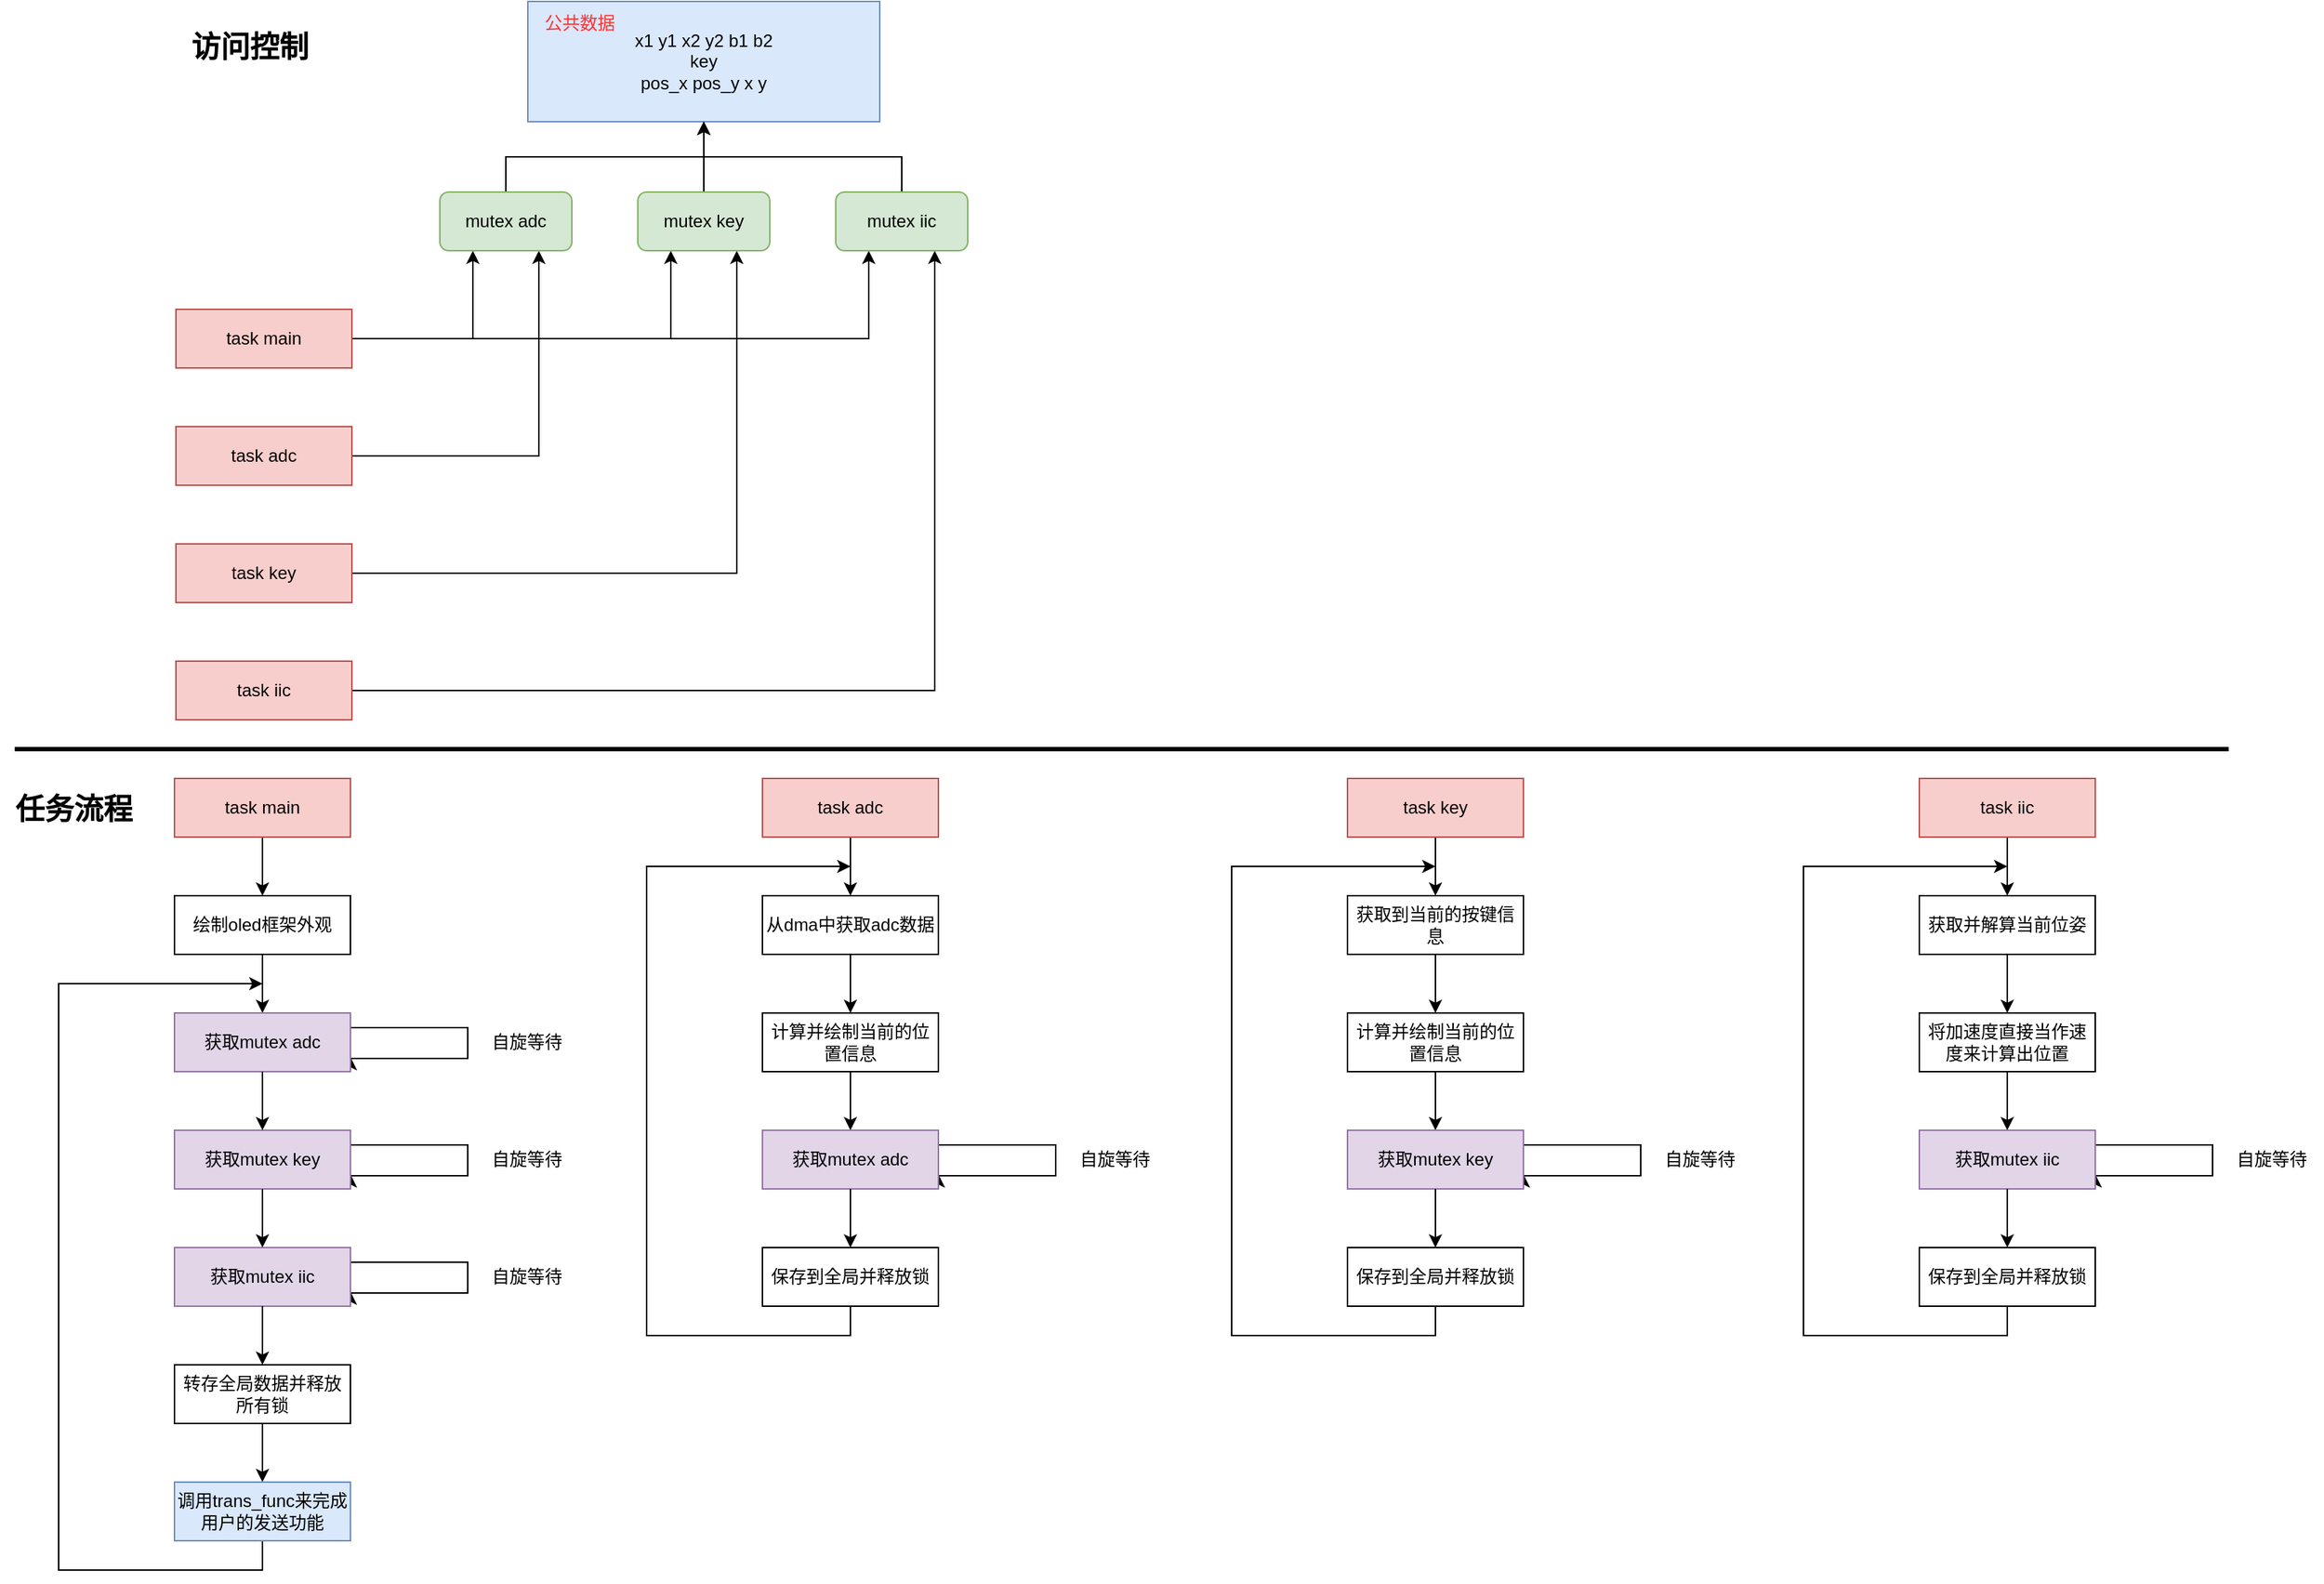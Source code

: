 <mxfile version="22.0.4" type="device">
  <diagram name="第 1 页" id="uA41gvpVfqhRkLP_ePot">
    <mxGraphModel dx="837" dy="585" grid="1" gridSize="10" guides="1" tooltips="1" connect="1" arrows="1" fold="1" page="1" pageScale="1" pageWidth="827" pageHeight="1169" math="0" shadow="0">
      <root>
        <mxCell id="0" />
        <mxCell id="1" parent="0" />
        <mxCell id="zfYnsxkwRtk1zKmm3KhY-11" style="edgeStyle=orthogonalEdgeStyle;rounded=0;orthogonalLoop=1;jettySize=auto;html=1;exitX=1;exitY=0.5;exitDx=0;exitDy=0;entryX=0.25;entryY=1;entryDx=0;entryDy=0;" edge="1" parent="1" source="zfYnsxkwRtk1zKmm3KhY-3" target="zfYnsxkwRtk1zKmm3KhY-8">
          <mxGeometry relative="1" as="geometry" />
        </mxCell>
        <mxCell id="zfYnsxkwRtk1zKmm3KhY-17" style="edgeStyle=orthogonalEdgeStyle;rounded=0;orthogonalLoop=1;jettySize=auto;html=1;exitX=1;exitY=0.5;exitDx=0;exitDy=0;entryX=0.25;entryY=1;entryDx=0;entryDy=0;" edge="1" parent="1" source="zfYnsxkwRtk1zKmm3KhY-3" target="zfYnsxkwRtk1zKmm3KhY-9">
          <mxGeometry relative="1" as="geometry" />
        </mxCell>
        <mxCell id="zfYnsxkwRtk1zKmm3KhY-19" style="edgeStyle=orthogonalEdgeStyle;rounded=0;orthogonalLoop=1;jettySize=auto;html=1;exitX=1;exitY=0.5;exitDx=0;exitDy=0;entryX=0.25;entryY=1;entryDx=0;entryDy=0;" edge="1" parent="1" source="zfYnsxkwRtk1zKmm3KhY-3" target="zfYnsxkwRtk1zKmm3KhY-10">
          <mxGeometry relative="1" as="geometry" />
        </mxCell>
        <mxCell id="zfYnsxkwRtk1zKmm3KhY-3" value="task main" style="rounded=0;whiteSpace=wrap;html=1;fillColor=#f8cecc;strokeColor=#b85450;" vertex="1" parent="1">
          <mxGeometry x="120" y="280" width="120" height="40" as="geometry" />
        </mxCell>
        <mxCell id="zfYnsxkwRtk1zKmm3KhY-15" style="edgeStyle=orthogonalEdgeStyle;rounded=0;orthogonalLoop=1;jettySize=auto;html=1;exitX=1;exitY=0.5;exitDx=0;exitDy=0;entryX=0.75;entryY=1;entryDx=0;entryDy=0;" edge="1" parent="1" source="zfYnsxkwRtk1zKmm3KhY-4" target="zfYnsxkwRtk1zKmm3KhY-8">
          <mxGeometry relative="1" as="geometry" />
        </mxCell>
        <mxCell id="zfYnsxkwRtk1zKmm3KhY-4" value="task adc" style="rounded=0;whiteSpace=wrap;html=1;fillColor=#f8cecc;strokeColor=#b85450;" vertex="1" parent="1">
          <mxGeometry x="120" y="360" width="120" height="40" as="geometry" />
        </mxCell>
        <mxCell id="zfYnsxkwRtk1zKmm3KhY-16" style="edgeStyle=orthogonalEdgeStyle;rounded=0;orthogonalLoop=1;jettySize=auto;html=1;exitX=1;exitY=0.5;exitDx=0;exitDy=0;entryX=0.75;entryY=1;entryDx=0;entryDy=0;" edge="1" parent="1" source="zfYnsxkwRtk1zKmm3KhY-5" target="zfYnsxkwRtk1zKmm3KhY-9">
          <mxGeometry relative="1" as="geometry" />
        </mxCell>
        <mxCell id="zfYnsxkwRtk1zKmm3KhY-5" value="task key" style="rounded=0;whiteSpace=wrap;html=1;fillColor=#f8cecc;strokeColor=#b85450;" vertex="1" parent="1">
          <mxGeometry x="120" y="440" width="120" height="40" as="geometry" />
        </mxCell>
        <mxCell id="zfYnsxkwRtk1zKmm3KhY-18" style="edgeStyle=orthogonalEdgeStyle;rounded=0;orthogonalLoop=1;jettySize=auto;html=1;exitX=1;exitY=0.5;exitDx=0;exitDy=0;entryX=0.75;entryY=1;entryDx=0;entryDy=0;" edge="1" parent="1" source="zfYnsxkwRtk1zKmm3KhY-6" target="zfYnsxkwRtk1zKmm3KhY-10">
          <mxGeometry relative="1" as="geometry" />
        </mxCell>
        <mxCell id="zfYnsxkwRtk1zKmm3KhY-6" value="task iic" style="rounded=0;whiteSpace=wrap;html=1;fillColor=#f8cecc;strokeColor=#b85450;" vertex="1" parent="1">
          <mxGeometry x="120" y="520" width="120" height="40" as="geometry" />
        </mxCell>
        <mxCell id="zfYnsxkwRtk1zKmm3KhY-7" value="" style="group" vertex="1" connectable="0" parent="1">
          <mxGeometry x="360" y="70" width="240" height="82" as="geometry" />
        </mxCell>
        <mxCell id="zfYnsxkwRtk1zKmm3KhY-1" value="x1 y1 x2 y2 b1 b2&lt;br&gt;key&lt;br&gt;pos_x pos_y x y" style="rounded=0;whiteSpace=wrap;html=1;fillColor=#dae8fc;strokeColor=#6c8ebf;" vertex="1" parent="zfYnsxkwRtk1zKmm3KhY-7">
          <mxGeometry width="240" height="82" as="geometry" />
        </mxCell>
        <mxCell id="zfYnsxkwRtk1zKmm3KhY-2" value="&lt;font color=&quot;#ff3333&quot;&gt;公共数据&lt;/font&gt;" style="text;html=1;align=center;verticalAlign=middle;resizable=0;points=[];autosize=1;strokeColor=none;fillColor=none;" vertex="1" parent="zfYnsxkwRtk1zKmm3KhY-7">
          <mxGeometry width="70" height="30" as="geometry" />
        </mxCell>
        <mxCell id="zfYnsxkwRtk1zKmm3KhY-12" style="edgeStyle=orthogonalEdgeStyle;rounded=0;orthogonalLoop=1;jettySize=auto;html=1;exitX=0.5;exitY=0;exitDx=0;exitDy=0;entryX=0.5;entryY=1;entryDx=0;entryDy=0;" edge="1" parent="1" source="zfYnsxkwRtk1zKmm3KhY-8" target="zfYnsxkwRtk1zKmm3KhY-1">
          <mxGeometry relative="1" as="geometry" />
        </mxCell>
        <mxCell id="zfYnsxkwRtk1zKmm3KhY-8" value="mutex adc" style="rounded=1;whiteSpace=wrap;html=1;fillColor=#d5e8d4;strokeColor=#82b366;" vertex="1" parent="1">
          <mxGeometry x="300" y="200" width="90" height="40" as="geometry" />
        </mxCell>
        <mxCell id="zfYnsxkwRtk1zKmm3KhY-13" style="edgeStyle=orthogonalEdgeStyle;rounded=0;orthogonalLoop=1;jettySize=auto;html=1;exitX=0.5;exitY=0;exitDx=0;exitDy=0;entryX=0.5;entryY=1;entryDx=0;entryDy=0;" edge="1" parent="1" source="zfYnsxkwRtk1zKmm3KhY-9" target="zfYnsxkwRtk1zKmm3KhY-1">
          <mxGeometry relative="1" as="geometry" />
        </mxCell>
        <mxCell id="zfYnsxkwRtk1zKmm3KhY-9" value="mutex key" style="rounded=1;whiteSpace=wrap;html=1;fillColor=#d5e8d4;strokeColor=#82b366;" vertex="1" parent="1">
          <mxGeometry x="435" y="200" width="90" height="40" as="geometry" />
        </mxCell>
        <mxCell id="zfYnsxkwRtk1zKmm3KhY-14" style="edgeStyle=orthogonalEdgeStyle;rounded=0;orthogonalLoop=1;jettySize=auto;html=1;exitX=0.5;exitY=0;exitDx=0;exitDy=0;entryX=0.5;entryY=1;entryDx=0;entryDy=0;" edge="1" parent="1" source="zfYnsxkwRtk1zKmm3KhY-10" target="zfYnsxkwRtk1zKmm3KhY-1">
          <mxGeometry relative="1" as="geometry" />
        </mxCell>
        <mxCell id="zfYnsxkwRtk1zKmm3KhY-10" value="mutex iic&lt;br&gt;" style="rounded=1;whiteSpace=wrap;html=1;fillColor=#d5e8d4;strokeColor=#82b366;" vertex="1" parent="1">
          <mxGeometry x="570" y="200" width="90" height="40" as="geometry" />
        </mxCell>
        <mxCell id="zfYnsxkwRtk1zKmm3KhY-20" value="&lt;font style=&quot;font-size: 20px;&quot;&gt;&lt;b&gt;访问控制&lt;/b&gt;&lt;/font&gt;" style="text;html=1;align=center;verticalAlign=middle;resizable=0;points=[];autosize=1;strokeColor=none;fillColor=none;" vertex="1" parent="1">
          <mxGeometry x="120" y="80" width="100" height="40" as="geometry" />
        </mxCell>
        <mxCell id="zfYnsxkwRtk1zKmm3KhY-23" value="" style="edgeStyle=orthogonalEdgeStyle;rounded=0;orthogonalLoop=1;jettySize=auto;html=1;" edge="1" parent="1" source="zfYnsxkwRtk1zKmm3KhY-21" target="zfYnsxkwRtk1zKmm3KhY-22">
          <mxGeometry relative="1" as="geometry" />
        </mxCell>
        <mxCell id="zfYnsxkwRtk1zKmm3KhY-21" value="task main" style="rounded=0;whiteSpace=wrap;html=1;fillColor=#f8cecc;strokeColor=#b85450;" vertex="1" parent="1">
          <mxGeometry x="119" y="600" width="120" height="40" as="geometry" />
        </mxCell>
        <mxCell id="zfYnsxkwRtk1zKmm3KhY-25" value="" style="edgeStyle=orthogonalEdgeStyle;rounded=0;orthogonalLoop=1;jettySize=auto;html=1;" edge="1" parent="1" source="zfYnsxkwRtk1zKmm3KhY-22" target="zfYnsxkwRtk1zKmm3KhY-24">
          <mxGeometry relative="1" as="geometry" />
        </mxCell>
        <mxCell id="zfYnsxkwRtk1zKmm3KhY-22" value="绘制oled框架外观" style="rounded=0;whiteSpace=wrap;html=1;" vertex="1" parent="1">
          <mxGeometry x="119" y="680" width="120" height="40" as="geometry" />
        </mxCell>
        <mxCell id="zfYnsxkwRtk1zKmm3KhY-29" value="" style="group" vertex="1" connectable="0" parent="1">
          <mxGeometry x="119" y="760" width="275" height="40" as="geometry" />
        </mxCell>
        <mxCell id="zfYnsxkwRtk1zKmm3KhY-26" style="edgeStyle=orthogonalEdgeStyle;rounded=0;orthogonalLoop=1;jettySize=auto;html=1;exitX=1;exitY=0.25;exitDx=0;exitDy=0;entryX=1;entryY=0.75;entryDx=0;entryDy=0;" edge="1" parent="zfYnsxkwRtk1zKmm3KhY-29" source="zfYnsxkwRtk1zKmm3KhY-24" target="zfYnsxkwRtk1zKmm3KhY-24">
          <mxGeometry relative="1" as="geometry">
            <mxPoint x="230" y="30" as="targetPoint" />
            <Array as="points">
              <mxPoint x="200" y="10" />
              <mxPoint x="200" y="31" />
            </Array>
          </mxGeometry>
        </mxCell>
        <mxCell id="zfYnsxkwRtk1zKmm3KhY-24" value="获取mutex adc" style="rounded=0;whiteSpace=wrap;html=1;fillColor=#e1d5e7;strokeColor=#9673a6;" vertex="1" parent="zfYnsxkwRtk1zKmm3KhY-29">
          <mxGeometry width="120" height="40" as="geometry" />
        </mxCell>
        <mxCell id="zfYnsxkwRtk1zKmm3KhY-27" value="自旋等待" style="text;html=1;align=center;verticalAlign=middle;resizable=0;points=[];autosize=1;strokeColor=none;fillColor=none;" vertex="1" parent="zfYnsxkwRtk1zKmm3KhY-29">
          <mxGeometry x="205" y="5" width="70" height="30" as="geometry" />
        </mxCell>
        <mxCell id="zfYnsxkwRtk1zKmm3KhY-30" value="" style="group" vertex="1" connectable="0" parent="1">
          <mxGeometry x="119" y="840" width="275" height="40" as="geometry" />
        </mxCell>
        <mxCell id="zfYnsxkwRtk1zKmm3KhY-31" style="edgeStyle=orthogonalEdgeStyle;rounded=0;orthogonalLoop=1;jettySize=auto;html=1;exitX=1;exitY=0.25;exitDx=0;exitDy=0;entryX=1;entryY=0.75;entryDx=0;entryDy=0;" edge="1" parent="zfYnsxkwRtk1zKmm3KhY-30" source="zfYnsxkwRtk1zKmm3KhY-32" target="zfYnsxkwRtk1zKmm3KhY-32">
          <mxGeometry relative="1" as="geometry">
            <mxPoint x="230" y="30" as="targetPoint" />
            <Array as="points">
              <mxPoint x="200" y="10" />
              <mxPoint x="200" y="31" />
            </Array>
          </mxGeometry>
        </mxCell>
        <mxCell id="zfYnsxkwRtk1zKmm3KhY-32" value="获取mutex key" style="rounded=0;whiteSpace=wrap;html=1;fillColor=#e1d5e7;strokeColor=#9673a6;" vertex="1" parent="zfYnsxkwRtk1zKmm3KhY-30">
          <mxGeometry width="120" height="40" as="geometry" />
        </mxCell>
        <mxCell id="zfYnsxkwRtk1zKmm3KhY-33" value="自旋等待" style="text;html=1;align=center;verticalAlign=middle;resizable=0;points=[];autosize=1;strokeColor=none;fillColor=none;" vertex="1" parent="zfYnsxkwRtk1zKmm3KhY-30">
          <mxGeometry x="205" y="5" width="70" height="30" as="geometry" />
        </mxCell>
        <mxCell id="zfYnsxkwRtk1zKmm3KhY-34" value="" style="edgeStyle=orthogonalEdgeStyle;rounded=0;orthogonalLoop=1;jettySize=auto;html=1;" edge="1" parent="1" source="zfYnsxkwRtk1zKmm3KhY-24" target="zfYnsxkwRtk1zKmm3KhY-32">
          <mxGeometry relative="1" as="geometry" />
        </mxCell>
        <mxCell id="zfYnsxkwRtk1zKmm3KhY-35" value="" style="group" vertex="1" connectable="0" parent="1">
          <mxGeometry x="119" y="920" width="275" height="40" as="geometry" />
        </mxCell>
        <mxCell id="zfYnsxkwRtk1zKmm3KhY-36" style="edgeStyle=orthogonalEdgeStyle;rounded=0;orthogonalLoop=1;jettySize=auto;html=1;exitX=1;exitY=0.25;exitDx=0;exitDy=0;entryX=1;entryY=0.75;entryDx=0;entryDy=0;" edge="1" parent="zfYnsxkwRtk1zKmm3KhY-35" source="zfYnsxkwRtk1zKmm3KhY-37" target="zfYnsxkwRtk1zKmm3KhY-37">
          <mxGeometry relative="1" as="geometry">
            <mxPoint x="230" y="30" as="targetPoint" />
            <Array as="points">
              <mxPoint x="200" y="10" />
              <mxPoint x="200" y="31" />
            </Array>
          </mxGeometry>
        </mxCell>
        <mxCell id="zfYnsxkwRtk1zKmm3KhY-37" value="获取mutex iic" style="rounded=0;whiteSpace=wrap;html=1;fillColor=#e1d5e7;strokeColor=#9673a6;" vertex="1" parent="zfYnsxkwRtk1zKmm3KhY-35">
          <mxGeometry width="120" height="40" as="geometry" />
        </mxCell>
        <mxCell id="zfYnsxkwRtk1zKmm3KhY-38" value="自旋等待" style="text;html=1;align=center;verticalAlign=middle;resizable=0;points=[];autosize=1;strokeColor=none;fillColor=none;" vertex="1" parent="zfYnsxkwRtk1zKmm3KhY-35">
          <mxGeometry x="205" y="5" width="70" height="30" as="geometry" />
        </mxCell>
        <mxCell id="zfYnsxkwRtk1zKmm3KhY-39" value="" style="edgeStyle=orthogonalEdgeStyle;rounded=0;orthogonalLoop=1;jettySize=auto;html=1;" edge="1" parent="1" source="zfYnsxkwRtk1zKmm3KhY-32" target="zfYnsxkwRtk1zKmm3KhY-37">
          <mxGeometry relative="1" as="geometry" />
        </mxCell>
        <mxCell id="zfYnsxkwRtk1zKmm3KhY-43" value="" style="edgeStyle=orthogonalEdgeStyle;rounded=0;orthogonalLoop=1;jettySize=auto;html=1;" edge="1" parent="1" source="zfYnsxkwRtk1zKmm3KhY-40" target="zfYnsxkwRtk1zKmm3KhY-42">
          <mxGeometry relative="1" as="geometry" />
        </mxCell>
        <mxCell id="zfYnsxkwRtk1zKmm3KhY-40" value="转存全局数据并释放所有锁" style="rounded=0;whiteSpace=wrap;html=1;" vertex="1" parent="1">
          <mxGeometry x="119" y="1000" width="120" height="40" as="geometry" />
        </mxCell>
        <mxCell id="zfYnsxkwRtk1zKmm3KhY-41" value="" style="edgeStyle=orthogonalEdgeStyle;rounded=0;orthogonalLoop=1;jettySize=auto;html=1;" edge="1" parent="1" source="zfYnsxkwRtk1zKmm3KhY-37" target="zfYnsxkwRtk1zKmm3KhY-40">
          <mxGeometry relative="1" as="geometry" />
        </mxCell>
        <mxCell id="zfYnsxkwRtk1zKmm3KhY-44" style="edgeStyle=orthogonalEdgeStyle;rounded=0;orthogonalLoop=1;jettySize=auto;html=1;exitX=0.5;exitY=1;exitDx=0;exitDy=0;" edge="1" parent="1" source="zfYnsxkwRtk1zKmm3KhY-42">
          <mxGeometry relative="1" as="geometry">
            <mxPoint x="179" y="740" as="targetPoint" />
            <Array as="points">
              <mxPoint x="179" y="1140" />
              <mxPoint x="40" y="1140" />
            </Array>
          </mxGeometry>
        </mxCell>
        <mxCell id="zfYnsxkwRtk1zKmm3KhY-42" value="调用trans_func来完成用户的发送功能" style="rounded=0;whiteSpace=wrap;html=1;fillColor=#dae8fc;strokeColor=#6c8ebf;" vertex="1" parent="1">
          <mxGeometry x="119" y="1080" width="120" height="40" as="geometry" />
        </mxCell>
        <mxCell id="zfYnsxkwRtk1zKmm3KhY-45" value="" style="endArrow=none;html=1;rounded=0;strokeWidth=3;" edge="1" parent="1">
          <mxGeometry width="50" height="50" relative="1" as="geometry">
            <mxPoint x="10" y="580" as="sourcePoint" />
            <mxPoint x="1520" y="580" as="targetPoint" />
          </mxGeometry>
        </mxCell>
        <mxCell id="zfYnsxkwRtk1zKmm3KhY-46" value="" style="edgeStyle=orthogonalEdgeStyle;rounded=0;orthogonalLoop=1;jettySize=auto;html=1;" edge="1" parent="1" source="zfYnsxkwRtk1zKmm3KhY-47" target="zfYnsxkwRtk1zKmm3KhY-48">
          <mxGeometry relative="1" as="geometry" />
        </mxCell>
        <mxCell id="zfYnsxkwRtk1zKmm3KhY-47" value="task adc" style="rounded=0;whiteSpace=wrap;html=1;fillColor=#f8cecc;strokeColor=#b85450;" vertex="1" parent="1">
          <mxGeometry x="520" y="600" width="120" height="40" as="geometry" />
        </mxCell>
        <mxCell id="zfYnsxkwRtk1zKmm3KhY-55" value="" style="edgeStyle=orthogonalEdgeStyle;rounded=0;orthogonalLoop=1;jettySize=auto;html=1;" edge="1" parent="1" source="zfYnsxkwRtk1zKmm3KhY-48" target="zfYnsxkwRtk1zKmm3KhY-49">
          <mxGeometry relative="1" as="geometry" />
        </mxCell>
        <mxCell id="zfYnsxkwRtk1zKmm3KhY-48" value="从dma中获取adc数据" style="rounded=0;whiteSpace=wrap;html=1;" vertex="1" parent="1">
          <mxGeometry x="520" y="680" width="120" height="40" as="geometry" />
        </mxCell>
        <mxCell id="zfYnsxkwRtk1zKmm3KhY-56" value="" style="edgeStyle=orthogonalEdgeStyle;rounded=0;orthogonalLoop=1;jettySize=auto;html=1;" edge="1" parent="1" source="zfYnsxkwRtk1zKmm3KhY-49" target="zfYnsxkwRtk1zKmm3KhY-52">
          <mxGeometry relative="1" as="geometry" />
        </mxCell>
        <mxCell id="zfYnsxkwRtk1zKmm3KhY-49" value="计算并绘制当前的位置信息" style="rounded=0;whiteSpace=wrap;html=1;" vertex="1" parent="1">
          <mxGeometry x="520" y="760" width="120" height="40" as="geometry" />
        </mxCell>
        <mxCell id="zfYnsxkwRtk1zKmm3KhY-50" value="" style="group" vertex="1" connectable="0" parent="1">
          <mxGeometry x="520" y="840" width="275" height="40" as="geometry" />
        </mxCell>
        <mxCell id="zfYnsxkwRtk1zKmm3KhY-51" style="edgeStyle=orthogonalEdgeStyle;rounded=0;orthogonalLoop=1;jettySize=auto;html=1;exitX=1;exitY=0.25;exitDx=0;exitDy=0;entryX=1;entryY=0.75;entryDx=0;entryDy=0;" edge="1" parent="zfYnsxkwRtk1zKmm3KhY-50" source="zfYnsxkwRtk1zKmm3KhY-52" target="zfYnsxkwRtk1zKmm3KhY-52">
          <mxGeometry relative="1" as="geometry">
            <mxPoint x="230" y="30" as="targetPoint" />
            <Array as="points">
              <mxPoint x="200" y="10" />
              <mxPoint x="200" y="31" />
            </Array>
          </mxGeometry>
        </mxCell>
        <mxCell id="zfYnsxkwRtk1zKmm3KhY-52" value="获取mutex adc" style="rounded=0;whiteSpace=wrap;html=1;fillColor=#e1d5e7;strokeColor=#9673a6;" vertex="1" parent="zfYnsxkwRtk1zKmm3KhY-50">
          <mxGeometry width="120" height="40" as="geometry" />
        </mxCell>
        <mxCell id="zfYnsxkwRtk1zKmm3KhY-53" value="自旋等待" style="text;html=1;align=center;verticalAlign=middle;resizable=0;points=[];autosize=1;strokeColor=none;fillColor=none;" vertex="1" parent="zfYnsxkwRtk1zKmm3KhY-50">
          <mxGeometry x="205" y="5" width="70" height="30" as="geometry" />
        </mxCell>
        <mxCell id="zfYnsxkwRtk1zKmm3KhY-59" style="edgeStyle=orthogonalEdgeStyle;rounded=0;orthogonalLoop=1;jettySize=auto;html=1;exitX=0.5;exitY=1;exitDx=0;exitDy=0;" edge="1" parent="1" source="zfYnsxkwRtk1zKmm3KhY-57">
          <mxGeometry relative="1" as="geometry">
            <mxPoint x="580" y="660" as="targetPoint" />
            <Array as="points">
              <mxPoint x="580" y="980" />
              <mxPoint x="441" y="980" />
            </Array>
          </mxGeometry>
        </mxCell>
        <mxCell id="zfYnsxkwRtk1zKmm3KhY-57" value="保存到全局并释放锁" style="rounded=0;whiteSpace=wrap;html=1;" vertex="1" parent="1">
          <mxGeometry x="520" y="920" width="120" height="40" as="geometry" />
        </mxCell>
        <mxCell id="zfYnsxkwRtk1zKmm3KhY-58" value="" style="edgeStyle=orthogonalEdgeStyle;rounded=0;orthogonalLoop=1;jettySize=auto;html=1;" edge="1" parent="1" source="zfYnsxkwRtk1zKmm3KhY-52" target="zfYnsxkwRtk1zKmm3KhY-57">
          <mxGeometry relative="1" as="geometry" />
        </mxCell>
        <mxCell id="zfYnsxkwRtk1zKmm3KhY-60" value="" style="edgeStyle=orthogonalEdgeStyle;rounded=0;orthogonalLoop=1;jettySize=auto;html=1;" edge="1" parent="1" source="zfYnsxkwRtk1zKmm3KhY-61" target="zfYnsxkwRtk1zKmm3KhY-63">
          <mxGeometry relative="1" as="geometry" />
        </mxCell>
        <mxCell id="zfYnsxkwRtk1zKmm3KhY-61" value="task key" style="rounded=0;whiteSpace=wrap;html=1;fillColor=#f8cecc;strokeColor=#b85450;" vertex="1" parent="1">
          <mxGeometry x="919" y="600" width="120" height="40" as="geometry" />
        </mxCell>
        <mxCell id="zfYnsxkwRtk1zKmm3KhY-62" value="" style="edgeStyle=orthogonalEdgeStyle;rounded=0;orthogonalLoop=1;jettySize=auto;html=1;" edge="1" parent="1" source="zfYnsxkwRtk1zKmm3KhY-63" target="zfYnsxkwRtk1zKmm3KhY-65">
          <mxGeometry relative="1" as="geometry" />
        </mxCell>
        <mxCell id="zfYnsxkwRtk1zKmm3KhY-63" value="获取到当前的按键信息" style="rounded=0;whiteSpace=wrap;html=1;" vertex="1" parent="1">
          <mxGeometry x="919" y="680" width="120" height="40" as="geometry" />
        </mxCell>
        <mxCell id="zfYnsxkwRtk1zKmm3KhY-64" value="" style="edgeStyle=orthogonalEdgeStyle;rounded=0;orthogonalLoop=1;jettySize=auto;html=1;" edge="1" parent="1" source="zfYnsxkwRtk1zKmm3KhY-65" target="zfYnsxkwRtk1zKmm3KhY-68">
          <mxGeometry relative="1" as="geometry" />
        </mxCell>
        <mxCell id="zfYnsxkwRtk1zKmm3KhY-65" value="计算并绘制当前的位置信息" style="rounded=0;whiteSpace=wrap;html=1;" vertex="1" parent="1">
          <mxGeometry x="919" y="760" width="120" height="40" as="geometry" />
        </mxCell>
        <mxCell id="zfYnsxkwRtk1zKmm3KhY-66" value="" style="group" vertex="1" connectable="0" parent="1">
          <mxGeometry x="919" y="840" width="275" height="40" as="geometry" />
        </mxCell>
        <mxCell id="zfYnsxkwRtk1zKmm3KhY-67" style="edgeStyle=orthogonalEdgeStyle;rounded=0;orthogonalLoop=1;jettySize=auto;html=1;exitX=1;exitY=0.25;exitDx=0;exitDy=0;entryX=1;entryY=0.75;entryDx=0;entryDy=0;" edge="1" parent="zfYnsxkwRtk1zKmm3KhY-66" source="zfYnsxkwRtk1zKmm3KhY-68" target="zfYnsxkwRtk1zKmm3KhY-68">
          <mxGeometry relative="1" as="geometry">
            <mxPoint x="230" y="30" as="targetPoint" />
            <Array as="points">
              <mxPoint x="200" y="10" />
              <mxPoint x="200" y="31" />
            </Array>
          </mxGeometry>
        </mxCell>
        <mxCell id="zfYnsxkwRtk1zKmm3KhY-68" value="获取mutex key" style="rounded=0;whiteSpace=wrap;html=1;fillColor=#e1d5e7;strokeColor=#9673a6;" vertex="1" parent="zfYnsxkwRtk1zKmm3KhY-66">
          <mxGeometry width="120" height="40" as="geometry" />
        </mxCell>
        <mxCell id="zfYnsxkwRtk1zKmm3KhY-69" value="自旋等待" style="text;html=1;align=center;verticalAlign=middle;resizable=0;points=[];autosize=1;strokeColor=none;fillColor=none;" vertex="1" parent="zfYnsxkwRtk1zKmm3KhY-66">
          <mxGeometry x="205" y="5" width="70" height="30" as="geometry" />
        </mxCell>
        <mxCell id="zfYnsxkwRtk1zKmm3KhY-70" style="edgeStyle=orthogonalEdgeStyle;rounded=0;orthogonalLoop=1;jettySize=auto;html=1;exitX=0.5;exitY=1;exitDx=0;exitDy=0;" edge="1" parent="1" source="zfYnsxkwRtk1zKmm3KhY-71">
          <mxGeometry relative="1" as="geometry">
            <mxPoint x="979" y="660" as="targetPoint" />
            <Array as="points">
              <mxPoint x="979" y="980" />
              <mxPoint x="840" y="980" />
            </Array>
          </mxGeometry>
        </mxCell>
        <mxCell id="zfYnsxkwRtk1zKmm3KhY-71" value="保存到全局并释放锁" style="rounded=0;whiteSpace=wrap;html=1;" vertex="1" parent="1">
          <mxGeometry x="919" y="920" width="120" height="40" as="geometry" />
        </mxCell>
        <mxCell id="zfYnsxkwRtk1zKmm3KhY-72" value="" style="edgeStyle=orthogonalEdgeStyle;rounded=0;orthogonalLoop=1;jettySize=auto;html=1;" edge="1" parent="1" source="zfYnsxkwRtk1zKmm3KhY-68" target="zfYnsxkwRtk1zKmm3KhY-71">
          <mxGeometry relative="1" as="geometry" />
        </mxCell>
        <mxCell id="zfYnsxkwRtk1zKmm3KhY-73" value="" style="edgeStyle=orthogonalEdgeStyle;rounded=0;orthogonalLoop=1;jettySize=auto;html=1;" edge="1" parent="1" source="zfYnsxkwRtk1zKmm3KhY-74" target="zfYnsxkwRtk1zKmm3KhY-76">
          <mxGeometry relative="1" as="geometry" />
        </mxCell>
        <mxCell id="zfYnsxkwRtk1zKmm3KhY-74" value="task iic" style="rounded=0;whiteSpace=wrap;html=1;fillColor=#f8cecc;strokeColor=#b85450;" vertex="1" parent="1">
          <mxGeometry x="1309" y="600" width="120" height="40" as="geometry" />
        </mxCell>
        <mxCell id="zfYnsxkwRtk1zKmm3KhY-75" value="" style="edgeStyle=orthogonalEdgeStyle;rounded=0;orthogonalLoop=1;jettySize=auto;html=1;" edge="1" parent="1" source="zfYnsxkwRtk1zKmm3KhY-76" target="zfYnsxkwRtk1zKmm3KhY-78">
          <mxGeometry relative="1" as="geometry" />
        </mxCell>
        <mxCell id="zfYnsxkwRtk1zKmm3KhY-76" value="获取并解算当前位姿" style="rounded=0;whiteSpace=wrap;html=1;" vertex="1" parent="1">
          <mxGeometry x="1309" y="680" width="120" height="40" as="geometry" />
        </mxCell>
        <mxCell id="zfYnsxkwRtk1zKmm3KhY-77" value="" style="edgeStyle=orthogonalEdgeStyle;rounded=0;orthogonalLoop=1;jettySize=auto;html=1;" edge="1" parent="1" source="zfYnsxkwRtk1zKmm3KhY-78" target="zfYnsxkwRtk1zKmm3KhY-81">
          <mxGeometry relative="1" as="geometry" />
        </mxCell>
        <mxCell id="zfYnsxkwRtk1zKmm3KhY-78" value="将加速度直接当作速度来计算出位置&lt;br&gt;" style="rounded=0;whiteSpace=wrap;html=1;" vertex="1" parent="1">
          <mxGeometry x="1309" y="760" width="120" height="40" as="geometry" />
        </mxCell>
        <mxCell id="zfYnsxkwRtk1zKmm3KhY-79" value="" style="group" vertex="1" connectable="0" parent="1">
          <mxGeometry x="1309" y="840" width="275" height="40" as="geometry" />
        </mxCell>
        <mxCell id="zfYnsxkwRtk1zKmm3KhY-80" style="edgeStyle=orthogonalEdgeStyle;rounded=0;orthogonalLoop=1;jettySize=auto;html=1;exitX=1;exitY=0.25;exitDx=0;exitDy=0;entryX=1;entryY=0.75;entryDx=0;entryDy=0;" edge="1" parent="zfYnsxkwRtk1zKmm3KhY-79" source="zfYnsxkwRtk1zKmm3KhY-81" target="zfYnsxkwRtk1zKmm3KhY-81">
          <mxGeometry relative="1" as="geometry">
            <mxPoint x="230" y="30" as="targetPoint" />
            <Array as="points">
              <mxPoint x="200" y="10" />
              <mxPoint x="200" y="31" />
            </Array>
          </mxGeometry>
        </mxCell>
        <mxCell id="zfYnsxkwRtk1zKmm3KhY-81" value="获取mutex iic" style="rounded=0;whiteSpace=wrap;html=1;fillColor=#e1d5e7;strokeColor=#9673a6;" vertex="1" parent="zfYnsxkwRtk1zKmm3KhY-79">
          <mxGeometry width="120" height="40" as="geometry" />
        </mxCell>
        <mxCell id="zfYnsxkwRtk1zKmm3KhY-82" value="自旋等待" style="text;html=1;align=center;verticalAlign=middle;resizable=0;points=[];autosize=1;strokeColor=none;fillColor=none;" vertex="1" parent="zfYnsxkwRtk1zKmm3KhY-79">
          <mxGeometry x="205" y="5" width="70" height="30" as="geometry" />
        </mxCell>
        <mxCell id="zfYnsxkwRtk1zKmm3KhY-83" style="edgeStyle=orthogonalEdgeStyle;rounded=0;orthogonalLoop=1;jettySize=auto;html=1;exitX=0.5;exitY=1;exitDx=0;exitDy=0;" edge="1" parent="1" source="zfYnsxkwRtk1zKmm3KhY-84">
          <mxGeometry relative="1" as="geometry">
            <mxPoint x="1369" y="660" as="targetPoint" />
            <Array as="points">
              <mxPoint x="1369" y="980" />
              <mxPoint x="1230" y="980" />
            </Array>
          </mxGeometry>
        </mxCell>
        <mxCell id="zfYnsxkwRtk1zKmm3KhY-84" value="保存到全局并释放锁" style="rounded=0;whiteSpace=wrap;html=1;" vertex="1" parent="1">
          <mxGeometry x="1309" y="920" width="120" height="40" as="geometry" />
        </mxCell>
        <mxCell id="zfYnsxkwRtk1zKmm3KhY-85" value="" style="edgeStyle=orthogonalEdgeStyle;rounded=0;orthogonalLoop=1;jettySize=auto;html=1;" edge="1" parent="1" source="zfYnsxkwRtk1zKmm3KhY-81" target="zfYnsxkwRtk1zKmm3KhY-84">
          <mxGeometry relative="1" as="geometry" />
        </mxCell>
        <mxCell id="zfYnsxkwRtk1zKmm3KhY-86" value="&lt;span style=&quot;font-size: 20px;&quot;&gt;&lt;b&gt;任务流程&lt;/b&gt;&lt;/span&gt;" style="text;html=1;align=center;verticalAlign=middle;resizable=0;points=[];autosize=1;strokeColor=none;fillColor=none;" vertex="1" parent="1">
          <mxGeometry y="600" width="100" height="40" as="geometry" />
        </mxCell>
      </root>
    </mxGraphModel>
  </diagram>
</mxfile>
